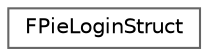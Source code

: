 digraph "Graphical Class Hierarchy"
{
 // INTERACTIVE_SVG=YES
 // LATEX_PDF_SIZE
  bgcolor="transparent";
  edge [fontname=Helvetica,fontsize=10,labelfontname=Helvetica,labelfontsize=10];
  node [fontname=Helvetica,fontsize=10,shape=box,height=0.2,width=0.4];
  rankdir="LR";
  Node0 [id="Node000000",label="FPieLoginStruct",height=0.2,width=0.4,color="grey40", fillcolor="white", style="filled",URL="$d3/d4c/structFPieLoginStruct.html",tooltip="Holds various data to pass to the post login delegate for PIE logins."];
}
